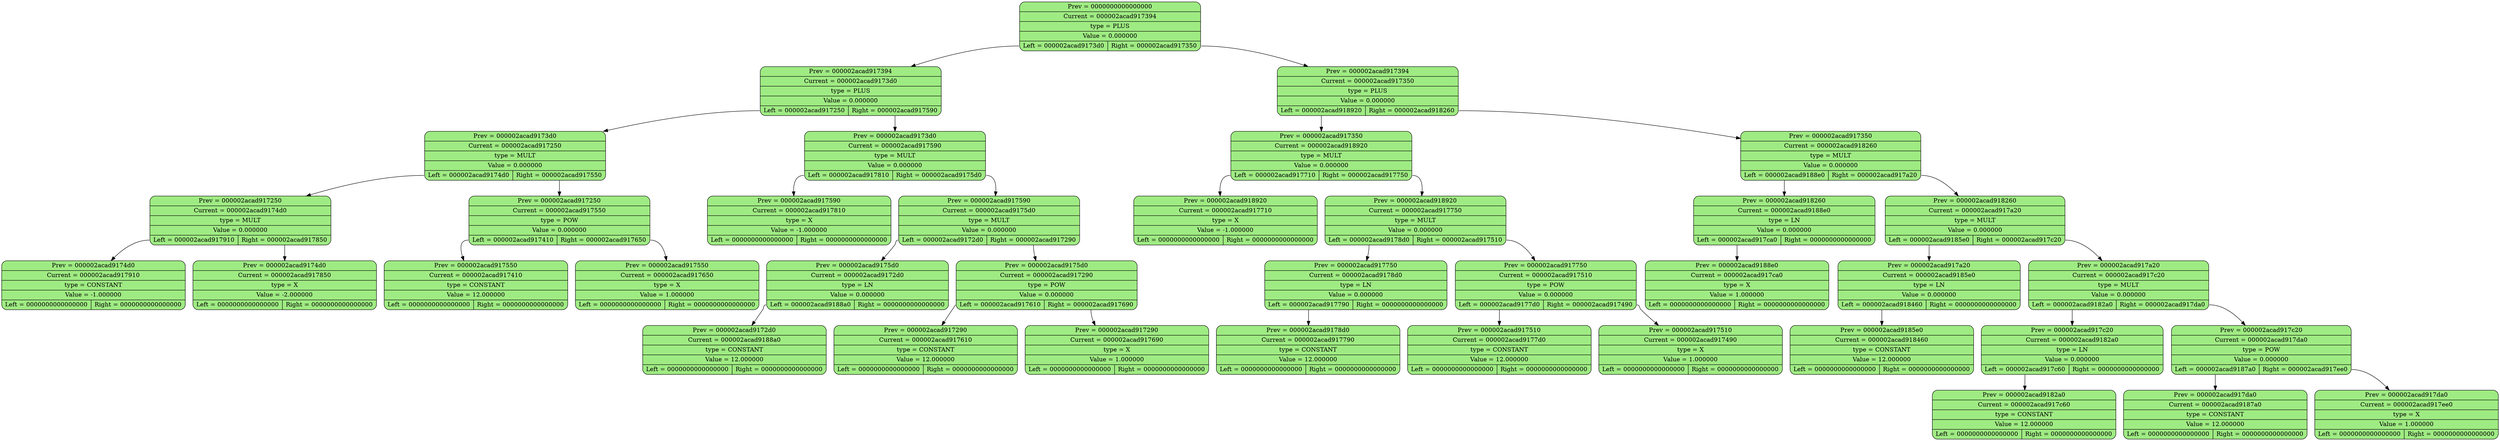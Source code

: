 digraph List_2 {
	graph [dpi = 100];
	rankdir = TB
	"Nod_0" [shape = "Mrecord", style = "filled", fillcolor = "#9feb83", label = "{ <prev> Prev = 0000000000000000 | Current = 000002acad917394 | type = PLUS | Value = 0.000000 |{ <left> Left = 000002acad9173d0 | <right> Right = 000002acad917350} }"]
	"Nod_1" [shape = "Mrecord", style = "filled", fillcolor = "#9feb83", label = "{ <prev> Prev = 000002acad917394 | Current = 000002acad9173d0 | type = PLUS | Value = 0.000000 |{ <left> Left = 000002acad917250 | <right> Right = 000002acad917590} }"]
	"Nod_2" [shape = "Mrecord", style = "filled", fillcolor = "#9feb83", label = "{ <prev> Prev = 000002acad9173d0 | Current = 000002acad917250 | type = MULT | Value = 0.000000 |{ <left> Left = 000002acad9174d0 | <right> Right = 000002acad917550} }"]
	"Nod_3" [shape = "Mrecord", style = "filled", fillcolor = "#9feb83", label = "{ <prev> Prev = 000002acad917250 | Current = 000002acad9174d0 | type = MULT | Value = 0.000000 |{ <left> Left = 000002acad917910 | <right> Right = 000002acad917850} }"]
	"Nod_4" [shape = "Mrecord", style = "filled", fillcolor = "#9feb83", label = "{ <prev> Prev = 000002acad9174d0 | Current = 000002acad917910 | type = CONSTANT | Value = -1.000000 |{ <left> Left = 0000000000000000 | <right> Right = 0000000000000000} }"]
	"Nod_5" [shape = "Mrecord", style = "filled", fillcolor = "#9feb83", label = "{ <prev> Prev = 000002acad9174d0 | Current = 000002acad917850 | type = X | Value = -2.000000 |{ <left> Left = 0000000000000000 | <right> Right = 0000000000000000} }"]
	"Nod_6" [shape = "Mrecord", style = "filled", fillcolor = "#9feb83", label = "{ <prev> Prev = 000002acad917250 | Current = 000002acad917550 | type = POW | Value = 0.000000 |{ <left> Left = 000002acad917410 | <right> Right = 000002acad917650} }"]
	"Nod_7" [shape = "Mrecord", style = "filled", fillcolor = "#9feb83", label = "{ <prev> Prev = 000002acad917550 | Current = 000002acad917410 | type = CONSTANT | Value = 12.000000 |{ <left> Left = 0000000000000000 | <right> Right = 0000000000000000} }"]
	"Nod_8" [shape = "Mrecord", style = "filled", fillcolor = "#9feb83", label = "{ <prev> Prev = 000002acad917550 | Current = 000002acad917650 | type = X | Value = 1.000000 |{ <left> Left = 0000000000000000 | <right> Right = 0000000000000000} }"]
	"Nod_9" [shape = "Mrecord", style = "filled", fillcolor = "#9feb83", label = "{ <prev> Prev = 000002acad9173d0 | Current = 000002acad917590 | type = MULT | Value = 0.000000 |{ <left> Left = 000002acad917810 | <right> Right = 000002acad9175d0} }"]
	"Nod_10" [shape = "Mrecord", style = "filled", fillcolor = "#9feb83", label = "{ <prev> Prev = 000002acad917590 | Current = 000002acad917810 | type = X | Value = -1.000000 |{ <left> Left = 0000000000000000 | <right> Right = 0000000000000000} }"]
	"Nod_11" [shape = "Mrecord", style = "filled", fillcolor = "#9feb83", label = "{ <prev> Prev = 000002acad917590 | Current = 000002acad9175d0 | type = MULT | Value = 0.000000 |{ <left> Left = 000002acad9172d0 | <right> Right = 000002acad917290} }"]
	"Nod_12" [shape = "Mrecord", style = "filled", fillcolor = "#9feb83", label = "{ <prev> Prev = 000002acad9175d0 | Current = 000002acad9172d0 | type = LN | Value = 0.000000 |{ <left> Left = 000002acad9188a0 | <right> Right = 0000000000000000} }"]
	"Nod_13" [shape = "Mrecord", style = "filled", fillcolor = "#9feb83", label = "{ <prev> Prev = 000002acad9172d0 | Current = 000002acad9188a0 | type = CONSTANT | Value = 12.000000 |{ <left> Left = 0000000000000000 | <right> Right = 0000000000000000} }"]
	"Nod_14" [shape = "Mrecord", style = "filled", fillcolor = "#9feb83", label = "{ <prev> Prev = 000002acad9175d0 | Current = 000002acad917290 | type = POW | Value = 0.000000 |{ <left> Left = 000002acad917610 | <right> Right = 000002acad917690} }"]
	"Nod_15" [shape = "Mrecord", style = "filled", fillcolor = "#9feb83", label = "{ <prev> Prev = 000002acad917290 | Current = 000002acad917610 | type = CONSTANT | Value = 12.000000 |{ <left> Left = 0000000000000000 | <right> Right = 0000000000000000} }"]
	"Nod_16" [shape = "Mrecord", style = "filled", fillcolor = "#9feb83", label = "{ <prev> Prev = 000002acad917290 | Current = 000002acad917690 | type = X | Value = 1.000000 |{ <left> Left = 0000000000000000 | <right> Right = 0000000000000000} }"]
	"Nod_17" [shape = "Mrecord", style = "filled", fillcolor = "#9feb83", label = "{ <prev> Prev = 000002acad917394 | Current = 000002acad917350 | type = PLUS | Value = 0.000000 |{ <left> Left = 000002acad918920 | <right> Right = 000002acad918260} }"]
	"Nod_18" [shape = "Mrecord", style = "filled", fillcolor = "#9feb83", label = "{ <prev> Prev = 000002acad917350 | Current = 000002acad918920 | type = MULT | Value = 0.000000 |{ <left> Left = 000002acad917710 | <right> Right = 000002acad917750} }"]
	"Nod_19" [shape = "Mrecord", style = "filled", fillcolor = "#9feb83", label = "{ <prev> Prev = 000002acad918920 | Current = 000002acad917710 | type = X | Value = -1.000000 |{ <left> Left = 0000000000000000 | <right> Right = 0000000000000000} }"]
	"Nod_20" [shape = "Mrecord", style = "filled", fillcolor = "#9feb83", label = "{ <prev> Prev = 000002acad918920 | Current = 000002acad917750 | type = MULT | Value = 0.000000 |{ <left> Left = 000002acad9178d0 | <right> Right = 000002acad917510} }"]
	"Nod_21" [shape = "Mrecord", style = "filled", fillcolor = "#9feb83", label = "{ <prev> Prev = 000002acad917750 | Current = 000002acad9178d0 | type = LN | Value = 0.000000 |{ <left> Left = 000002acad917790 | <right> Right = 0000000000000000} }"]
	"Nod_22" [shape = "Mrecord", style = "filled", fillcolor = "#9feb83", label = "{ <prev> Prev = 000002acad9178d0 | Current = 000002acad917790 | type = CONSTANT | Value = 12.000000 |{ <left> Left = 0000000000000000 | <right> Right = 0000000000000000} }"]
	"Nod_23" [shape = "Mrecord", style = "filled", fillcolor = "#9feb83", label = "{ <prev> Prev = 000002acad917750 | Current = 000002acad917510 | type = POW | Value = 0.000000 |{ <left> Left = 000002acad9177d0 | <right> Right = 000002acad917490} }"]
	"Nod_24" [shape = "Mrecord", style = "filled", fillcolor = "#9feb83", label = "{ <prev> Prev = 000002acad917510 | Current = 000002acad9177d0 | type = CONSTANT | Value = 12.000000 |{ <left> Left = 0000000000000000 | <right> Right = 0000000000000000} }"]
	"Nod_25" [shape = "Mrecord", style = "filled", fillcolor = "#9feb83", label = "{ <prev> Prev = 000002acad917510 | Current = 000002acad917490 | type = X | Value = 1.000000 |{ <left> Left = 0000000000000000 | <right> Right = 0000000000000000} }"]
	"Nod_26" [shape = "Mrecord", style = "filled", fillcolor = "#9feb83", label = "{ <prev> Prev = 000002acad917350 | Current = 000002acad918260 | type = MULT | Value = 0.000000 |{ <left> Left = 000002acad9188e0 | <right> Right = 000002acad917a20} }"]
	"Nod_27" [shape = "Mrecord", style = "filled", fillcolor = "#9feb83", label = "{ <prev> Prev = 000002acad918260 | Current = 000002acad9188e0 | type = LN | Value = 0.000000 |{ <left> Left = 000002acad917ca0 | <right> Right = 0000000000000000} }"]
	"Nod_28" [shape = "Mrecord", style = "filled", fillcolor = "#9feb83", label = "{ <prev> Prev = 000002acad9188e0 | Current = 000002acad917ca0 | type = X | Value = 1.000000 |{ <left> Left = 0000000000000000 | <right> Right = 0000000000000000} }"]
	"Nod_29" [shape = "Mrecord", style = "filled", fillcolor = "#9feb83", label = "{ <prev> Prev = 000002acad918260 | Current = 000002acad917a20 | type = MULT | Value = 0.000000 |{ <left> Left = 000002acad9185e0 | <right> Right = 000002acad917c20} }"]
	"Nod_30" [shape = "Mrecord", style = "filled", fillcolor = "#9feb83", label = "{ <prev> Prev = 000002acad917a20 | Current = 000002acad9185e0 | type = LN | Value = 0.000000 |{ <left> Left = 000002acad918460 | <right> Right = 0000000000000000} }"]
	"Nod_31" [shape = "Mrecord", style = "filled", fillcolor = "#9feb83", label = "{ <prev> Prev = 000002acad9185e0 | Current = 000002acad918460 | type = CONSTANT | Value = 12.000000 |{ <left> Left = 0000000000000000 | <right> Right = 0000000000000000} }"]
	"Nod_32" [shape = "Mrecord", style = "filled", fillcolor = "#9feb83", label = "{ <prev> Prev = 000002acad917a20 | Current = 000002acad917c20 | type = MULT | Value = 0.000000 |{ <left> Left = 000002acad9182a0 | <right> Right = 000002acad917da0} }"]
	"Nod_33" [shape = "Mrecord", style = "filled", fillcolor = "#9feb83", label = "{ <prev> Prev = 000002acad917c20 | Current = 000002acad9182a0 | type = LN | Value = 0.000000 |{ <left> Left = 000002acad917c60 | <right> Right = 0000000000000000} }"]
	"Nod_34" [shape = "Mrecord", style = "filled", fillcolor = "#9feb83", label = "{ <prev> Prev = 000002acad9182a0 | Current = 000002acad917c60 | type = CONSTANT | Value = 12.000000 |{ <left> Left = 0000000000000000 | <right> Right = 0000000000000000} }"]
	"Nod_35" [shape = "Mrecord", style = "filled", fillcolor = "#9feb83", label = "{ <prev> Prev = 000002acad917c20 | Current = 000002acad917da0 | type = POW | Value = 0.000000 |{ <left> Left = 000002acad9187a0 | <right> Right = 000002acad917ee0} }"]
	"Nod_36" [shape = "Mrecord", style = "filled", fillcolor = "#9feb83", label = "{ <prev> Prev = 000002acad917da0 | Current = 000002acad9187a0 | type = CONSTANT | Value = 12.000000 |{ <left> Left = 0000000000000000 | <right> Right = 0000000000000000} }"]
	"Nod_37" [shape = "Mrecord", style = "filled", fillcolor = "#9feb83", label = "{ <prev> Prev = 000002acad917da0 | Current = 000002acad917ee0 | type = X | Value = 1.000000 |{ <left> Left = 0000000000000000 | <right> Right = 0000000000000000} }"]
	{ rank = same;  Nod_0; }
	{ rank = same;  Nod_1;  Nod_17; }
	{ rank = same;  Nod_2;  Nod_9;  Nod_18;  Nod_26; }
	{ rank = same;  Nod_3;  Nod_6;  Nod_10;  Nod_11;  Nod_19;  Nod_20;  Nod_27;  Nod_29; }
	{ rank = same;  Nod_4;  Nod_5;  Nod_7;  Nod_8;  Nod_12;  Nod_14;  Nod_21;  Nod_23;  Nod_28;  Nod_30;  Nod_32; }
	{ rank = same;  Nod_13;  Nod_15;  Nod_16;  Nod_22;  Nod_24;  Nod_25;  Nod_31;  Nod_33;  Nod_35; }
	{ rank = same;  Nod_34;  Nod_36;  Nod_37; }
	"Nod_0":left -> "Nod_1";
	"Nod_1":left -> "Nod_2";
	"Nod_2":left -> "Nod_3";
	"Nod_3":left -> "Nod_4";
	"Nod_3":right -> "Nod_5";
	"Nod_2":right -> "Nod_6";
	"Nod_6":left -> "Nod_7";
	"Nod_6":right -> "Nod_8";
	"Nod_1":right -> "Nod_9";
	"Nod_9":left -> "Nod_10";
	"Nod_9":right -> "Nod_11";
	"Nod_11":left -> "Nod_12";
	"Nod_12":left -> "Nod_13";
	"Nod_11":right -> "Nod_14";
	"Nod_14":left -> "Nod_15";
	"Nod_14":right -> "Nod_16";
	"Nod_0":right -> "Nod_17";
	"Nod_17":left -> "Nod_18";
	"Nod_18":left -> "Nod_19";
	"Nod_18":right -> "Nod_20";
	"Nod_20":left -> "Nod_21";
	"Nod_21":left -> "Nod_22";
	"Nod_20":right -> "Nod_23";
	"Nod_23":left -> "Nod_24";
	"Nod_23":right -> "Nod_25";
	"Nod_17":right -> "Nod_26";
	"Nod_26":left -> "Nod_27";
	"Nod_27":left -> "Nod_28";
	"Nod_26":right -> "Nod_29";
	"Nod_29":left -> "Nod_30";
	"Nod_30":left -> "Nod_31";
	"Nod_29":right -> "Nod_32";
	"Nod_32":left -> "Nod_33";
	"Nod_33":left -> "Nod_34";
	"Nod_32":right -> "Nod_35";
	"Nod_35":left -> "Nod_36";
	"Nod_35":right -> "Nod_37";
}